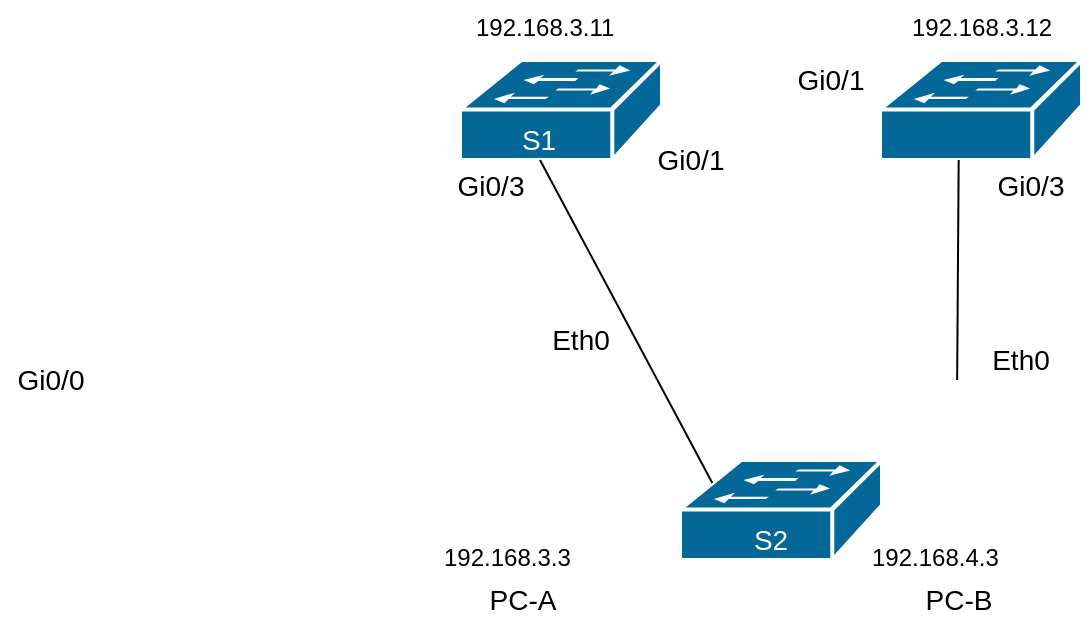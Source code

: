 <mxfile version="14.6.13" type="device"><diagram id="5pEfkoPRDAAtIgOduClj" name="Страница 1"><mxGraphModel dx="853" dy="493" grid="1" gridSize="10" guides="1" tooltips="1" connect="1" arrows="1" fold="1" page="1" pageScale="1" pageWidth="3300" pageHeight="4681" math="0" shadow="0"><root><mxCell id="0"/><mxCell id="1" parent="0"/><mxCell id="5Zxo9_JrUlI2ZCPa4xvY-1" value="" style="shape=mxgraph.cisco.switches.workgroup_switch;html=1;pointerEvents=1;dashed=0;fillColor=#036897;strokeColor=#ffffff;strokeWidth=2;verticalLabelPosition=bottom;verticalAlign=top;align=center;outlineConnect=0;" vertex="1" parent="1"><mxGeometry x="510" y="410" width="101" height="50" as="geometry"/></mxCell><mxCell id="gjDYJCCwTTr1xgaQSc0s-2" value="" style="shape=mxgraph.cisco.switches.workgroup_switch;html=1;pointerEvents=1;dashed=0;fillColor=#036897;strokeColor=#ffffff;strokeWidth=2;verticalLabelPosition=bottom;verticalAlign=top;align=center;outlineConnect=0;" parent="1" vertex="1"><mxGeometry x="610" y="210" width="101" height="50" as="geometry"/></mxCell><mxCell id="gjDYJCCwTTr1xgaQSc0s-1" value="" style="shape=mxgraph.cisco.switches.workgroup_switch;html=1;pointerEvents=1;dashed=0;fillColor=#036897;strokeColor=#ffffff;strokeWidth=2;verticalLabelPosition=bottom;verticalAlign=top;align=center;outlineConnect=0;" parent="1" vertex="1"><mxGeometry x="400" y="210" width="101" height="50" as="geometry"/></mxCell><mxCell id="gjDYJCCwTTr1xgaQSc0s-8" value="" style="endArrow=none;html=1;exitX=0.16;exitY=0.23;exitDx=0;exitDy=0;exitPerimeter=0;" parent="1" source="5Zxo9_JrUlI2ZCPa4xvY-1" edge="1"><mxGeometry width="50" height="50" relative="1" as="geometry"><mxPoint x="439.241" y="370" as="sourcePoint"/><mxPoint x="440" y="260" as="targetPoint"/></mxGeometry></mxCell><mxCell id="gjDYJCCwTTr1xgaQSc0s-9" value="" style="endArrow=none;html=1;" parent="1" edge="1"><mxGeometry width="50" height="50" relative="1" as="geometry"><mxPoint x="648.58" y="370" as="sourcePoint"/><mxPoint x="649.339" y="260" as="targetPoint"/></mxGeometry></mxCell><mxCell id="gjDYJCCwTTr1xgaQSc0s-11" value="&lt;font style=&quot;font-size: 14px&quot;&gt;S1&lt;/font&gt;" style="text;html=1;resizable=0;autosize=1;align=center;verticalAlign=middle;points=[];fillColor=none;strokeColor=none;rounded=0;fontColor=#FFFFFF;" parent="1" vertex="1"><mxGeometry x="424" y="240" width="30" height="20" as="geometry"/></mxCell><mxCell id="gjDYJCCwTTr1xgaQSc0s-13" value="&lt;font style=&quot;font-size: 14px&quot;&gt;S2&lt;/font&gt;" style="text;html=1;resizable=0;autosize=1;align=center;verticalAlign=middle;points=[];fillColor=none;strokeColor=none;rounded=0;fontColor=#FFFFFF;" parent="1" vertex="1"><mxGeometry x="540" y="440" width="30" height="20" as="geometry"/></mxCell><mxCell id="gjDYJCCwTTr1xgaQSc0s-14" value="&lt;font style=&quot;font-size: 14px&quot;&gt;PC-A&lt;/font&gt;" style="text;html=1;resizable=0;autosize=1;align=center;verticalAlign=middle;points=[];fillColor=none;strokeColor=none;rounded=0;" parent="1" vertex="1"><mxGeometry x="405.5" y="470" width="50" height="20" as="geometry"/></mxCell><mxCell id="gjDYJCCwTTr1xgaQSc0s-15" value="&lt;font style=&quot;font-size: 14px&quot;&gt;PC-B&lt;/font&gt;" style="text;html=1;resizable=0;autosize=1;align=center;verticalAlign=middle;points=[];fillColor=none;strokeColor=none;rounded=0;" parent="1" vertex="1"><mxGeometry x="624" y="470" width="50" height="20" as="geometry"/></mxCell><mxCell id="gjDYJCCwTTr1xgaQSc0s-17" value="&lt;font style=&quot;font-size: 14px&quot;&gt;Gi0/0&lt;/font&gt;" style="text;html=1;resizable=0;autosize=1;align=center;verticalAlign=middle;points=[];fillColor=none;strokeColor=none;rounded=0;" parent="1" vertex="1"><mxGeometry x="170" y="360" width="50" height="20" as="geometry"/></mxCell><mxCell id="gjDYJCCwTTr1xgaQSc0s-18" value="&lt;font style=&quot;font-size: 14px&quot;&gt;Gi0/1&lt;/font&gt;" style="text;html=1;resizable=0;autosize=1;align=center;verticalAlign=middle;points=[];fillColor=none;strokeColor=none;rounded=0;" parent="1" vertex="1"><mxGeometry x="490" y="250" width="50" height="20" as="geometry"/></mxCell><mxCell id="gjDYJCCwTTr1xgaQSc0s-19" value="&lt;font style=&quot;font-size: 14px&quot;&gt;Gi0/1&lt;/font&gt;" style="text;html=1;resizable=0;autosize=1;align=center;verticalAlign=middle;points=[];fillColor=none;strokeColor=none;rounded=0;" parent="1" vertex="1"><mxGeometry x="560" y="210" width="50" height="20" as="geometry"/></mxCell><mxCell id="gjDYJCCwTTr1xgaQSc0s-20" value="&lt;font style=&quot;font-size: 14px&quot;&gt;Gi0/3&lt;/font&gt;" style="text;html=1;resizable=0;autosize=1;align=center;verticalAlign=middle;points=[];fillColor=none;strokeColor=none;rounded=0;" parent="1" vertex="1"><mxGeometry x="390" y="263" width="50" height="20" as="geometry"/></mxCell><mxCell id="gjDYJCCwTTr1xgaQSc0s-21" value="&lt;font style=&quot;font-size: 14px&quot;&gt;Gi0/3&lt;/font&gt;" style="text;html=1;resizable=0;autosize=1;align=center;verticalAlign=middle;points=[];fillColor=none;strokeColor=none;rounded=0;" parent="1" vertex="1"><mxGeometry x="660" y="263" width="50" height="20" as="geometry"/></mxCell><mxCell id="gjDYJCCwTTr1xgaQSc0s-22" value="&lt;font style=&quot;font-size: 14px&quot;&gt;Eth0&lt;/font&gt;" style="text;html=1;resizable=0;autosize=1;align=center;verticalAlign=middle;points=[];fillColor=none;strokeColor=none;rounded=0;" parent="1" vertex="1"><mxGeometry x="440" y="340" width="40" height="20" as="geometry"/></mxCell><mxCell id="gjDYJCCwTTr1xgaQSc0s-23" value="&lt;font style=&quot;font-size: 14px&quot;&gt;Eth0&lt;/font&gt;" style="text;html=1;resizable=0;autosize=1;align=center;verticalAlign=middle;points=[];fillColor=none;strokeColor=none;rounded=0;" parent="1" vertex="1"><mxGeometry x="660" y="350" width="40" height="20" as="geometry"/></mxCell><UserObject label="192.168.3.11" link="192.168.3.11" id="gjDYJCCwTTr1xgaQSc0s-24"><mxCell style="text;whiteSpace=wrap;html=1;fontColor=#000000;" parent="1" vertex="1"><mxGeometry x="405.5" y="180" width="90" height="30" as="geometry"/></mxCell></UserObject><UserObject label="192.168.3.12" link="192.168.3.11" id="gjDYJCCwTTr1xgaQSc0s-25"><mxCell style="text;whiteSpace=wrap;html=1;fontColor=#000000;" parent="1" vertex="1"><mxGeometry x="624" y="180" width="90" height="30" as="geometry"/></mxCell></UserObject><UserObject label="192.168.3.3" link="192.168.3.3" id="gjDYJCCwTTr1xgaQSc0s-26"><mxCell style="text;whiteSpace=wrap;html=1;fontColor=#000000;" parent="1" vertex="1"><mxGeometry x="390" y="445" width="90" height="30" as="geometry"/></mxCell></UserObject><UserObject label="192.168.4.3" link="192.168.3.3" id="gjDYJCCwTTr1xgaQSc0s-27"><mxCell style="text;whiteSpace=wrap;html=1;fontColor=#000000;" parent="1" vertex="1"><mxGeometry x="604" y="445" width="90" height="30" as="geometry"/></mxCell></UserObject></root></mxGraphModel></diagram></mxfile>